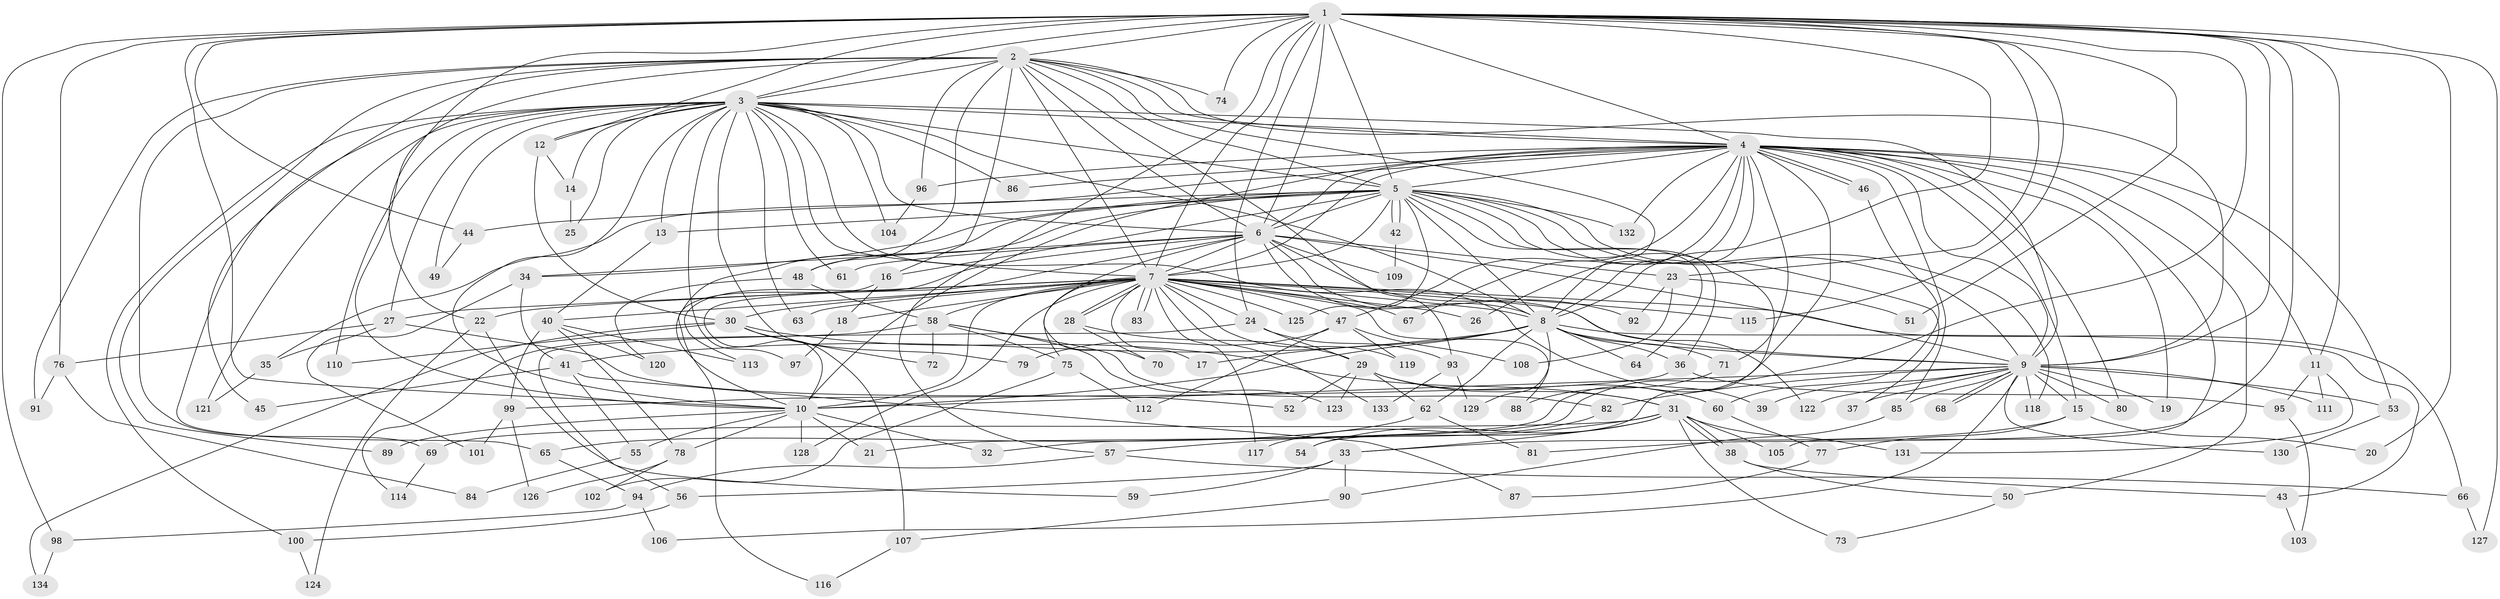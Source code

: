 // Generated by graph-tools (version 1.1) at 2025/01/03/09/25 03:01:27]
// undirected, 134 vertices, 293 edges
graph export_dot {
graph [start="1"]
  node [color=gray90,style=filled];
  1;
  2;
  3;
  4;
  5;
  6;
  7;
  8;
  9;
  10;
  11;
  12;
  13;
  14;
  15;
  16;
  17;
  18;
  19;
  20;
  21;
  22;
  23;
  24;
  25;
  26;
  27;
  28;
  29;
  30;
  31;
  32;
  33;
  34;
  35;
  36;
  37;
  38;
  39;
  40;
  41;
  42;
  43;
  44;
  45;
  46;
  47;
  48;
  49;
  50;
  51;
  52;
  53;
  54;
  55;
  56;
  57;
  58;
  59;
  60;
  61;
  62;
  63;
  64;
  65;
  66;
  67;
  68;
  69;
  70;
  71;
  72;
  73;
  74;
  75;
  76;
  77;
  78;
  79;
  80;
  81;
  82;
  83;
  84;
  85;
  86;
  87;
  88;
  89;
  90;
  91;
  92;
  93;
  94;
  95;
  96;
  97;
  98;
  99;
  100;
  101;
  102;
  103;
  104;
  105;
  106;
  107;
  108;
  109;
  110;
  111;
  112;
  113;
  114;
  115;
  116;
  117;
  118;
  119;
  120;
  121;
  122;
  123;
  124;
  125;
  126;
  127;
  128;
  129;
  130;
  131;
  132;
  133;
  134;
  1 -- 2;
  1 -- 3;
  1 -- 4;
  1 -- 5;
  1 -- 6;
  1 -- 7;
  1 -- 8;
  1 -- 9;
  1 -- 10;
  1 -- 11;
  1 -- 12;
  1 -- 20;
  1 -- 22;
  1 -- 23;
  1 -- 24;
  1 -- 32;
  1 -- 44;
  1 -- 51;
  1 -- 57;
  1 -- 74;
  1 -- 76;
  1 -- 81;
  1 -- 98;
  1 -- 115;
  1 -- 127;
  2 -- 3;
  2 -- 4;
  2 -- 5;
  2 -- 6;
  2 -- 7;
  2 -- 8;
  2 -- 9;
  2 -- 10;
  2 -- 16;
  2 -- 45;
  2 -- 48;
  2 -- 69;
  2 -- 74;
  2 -- 89;
  2 -- 91;
  2 -- 93;
  2 -- 96;
  3 -- 4;
  3 -- 5;
  3 -- 6;
  3 -- 7;
  3 -- 8;
  3 -- 9;
  3 -- 10;
  3 -- 12;
  3 -- 13;
  3 -- 14;
  3 -- 25;
  3 -- 27;
  3 -- 39;
  3 -- 49;
  3 -- 61;
  3 -- 63;
  3 -- 65;
  3 -- 79;
  3 -- 86;
  3 -- 97;
  3 -- 100;
  3 -- 104;
  3 -- 110;
  3 -- 121;
  4 -- 5;
  4 -- 6;
  4 -- 7;
  4 -- 8;
  4 -- 9;
  4 -- 10;
  4 -- 11;
  4 -- 15;
  4 -- 19;
  4 -- 21;
  4 -- 26;
  4 -- 35;
  4 -- 46;
  4 -- 46;
  4 -- 47;
  4 -- 50;
  4 -- 53;
  4 -- 67;
  4 -- 71;
  4 -- 80;
  4 -- 85;
  4 -- 86;
  4 -- 96;
  4 -- 105;
  4 -- 132;
  5 -- 6;
  5 -- 7;
  5 -- 8;
  5 -- 9;
  5 -- 10;
  5 -- 13;
  5 -- 16;
  5 -- 34;
  5 -- 36;
  5 -- 37;
  5 -- 42;
  5 -- 42;
  5 -- 44;
  5 -- 48;
  5 -- 54;
  5 -- 64;
  5 -- 118;
  5 -- 125;
  5 -- 132;
  6 -- 7;
  6 -- 8;
  6 -- 9;
  6 -- 10;
  6 -- 23;
  6 -- 34;
  6 -- 61;
  6 -- 70;
  6 -- 92;
  6 -- 109;
  6 -- 113;
  6 -- 122;
  7 -- 8;
  7 -- 9;
  7 -- 10;
  7 -- 17;
  7 -- 18;
  7 -- 22;
  7 -- 24;
  7 -- 26;
  7 -- 27;
  7 -- 28;
  7 -- 28;
  7 -- 30;
  7 -- 40;
  7 -- 47;
  7 -- 58;
  7 -- 63;
  7 -- 66;
  7 -- 67;
  7 -- 75;
  7 -- 83;
  7 -- 83;
  7 -- 88;
  7 -- 115;
  7 -- 117;
  7 -- 119;
  7 -- 125;
  7 -- 128;
  7 -- 133;
  8 -- 9;
  8 -- 10;
  8 -- 17;
  8 -- 36;
  8 -- 41;
  8 -- 43;
  8 -- 62;
  8 -- 64;
  8 -- 71;
  8 -- 129;
  9 -- 10;
  9 -- 15;
  9 -- 19;
  9 -- 37;
  9 -- 39;
  9 -- 53;
  9 -- 68;
  9 -- 68;
  9 -- 80;
  9 -- 82;
  9 -- 85;
  9 -- 106;
  9 -- 111;
  9 -- 118;
  9 -- 122;
  9 -- 130;
  10 -- 21;
  10 -- 32;
  10 -- 55;
  10 -- 78;
  10 -- 89;
  10 -- 128;
  11 -- 95;
  11 -- 111;
  11 -- 131;
  12 -- 14;
  12 -- 30;
  13 -- 40;
  14 -- 25;
  15 -- 20;
  15 -- 33;
  15 -- 77;
  16 -- 18;
  16 -- 116;
  18 -- 97;
  22 -- 59;
  22 -- 124;
  23 -- 51;
  23 -- 92;
  23 -- 108;
  24 -- 29;
  24 -- 56;
  24 -- 93;
  27 -- 35;
  27 -- 52;
  27 -- 76;
  28 -- 29;
  28 -- 70;
  29 -- 31;
  29 -- 52;
  29 -- 60;
  29 -- 62;
  29 -- 123;
  30 -- 31;
  30 -- 72;
  30 -- 107;
  30 -- 110;
  30 -- 134;
  31 -- 33;
  31 -- 38;
  31 -- 38;
  31 -- 54;
  31 -- 57;
  31 -- 69;
  31 -- 73;
  31 -- 105;
  31 -- 131;
  33 -- 56;
  33 -- 59;
  33 -- 90;
  34 -- 41;
  34 -- 101;
  35 -- 121;
  36 -- 95;
  36 -- 99;
  38 -- 43;
  38 -- 50;
  40 -- 78;
  40 -- 99;
  40 -- 113;
  40 -- 120;
  41 -- 45;
  41 -- 55;
  41 -- 87;
  42 -- 109;
  43 -- 103;
  44 -- 49;
  46 -- 60;
  47 -- 79;
  47 -- 108;
  47 -- 112;
  47 -- 119;
  48 -- 58;
  48 -- 120;
  50 -- 73;
  53 -- 130;
  55 -- 84;
  56 -- 100;
  57 -- 66;
  57 -- 94;
  58 -- 72;
  58 -- 75;
  58 -- 82;
  58 -- 114;
  58 -- 123;
  60 -- 77;
  62 -- 65;
  62 -- 81;
  65 -- 94;
  66 -- 127;
  69 -- 114;
  71 -- 88;
  75 -- 102;
  75 -- 112;
  76 -- 84;
  76 -- 91;
  77 -- 87;
  78 -- 102;
  78 -- 126;
  82 -- 117;
  85 -- 90;
  90 -- 107;
  93 -- 129;
  93 -- 133;
  94 -- 98;
  94 -- 106;
  95 -- 103;
  96 -- 104;
  98 -- 134;
  99 -- 101;
  99 -- 126;
  100 -- 124;
  107 -- 116;
}

